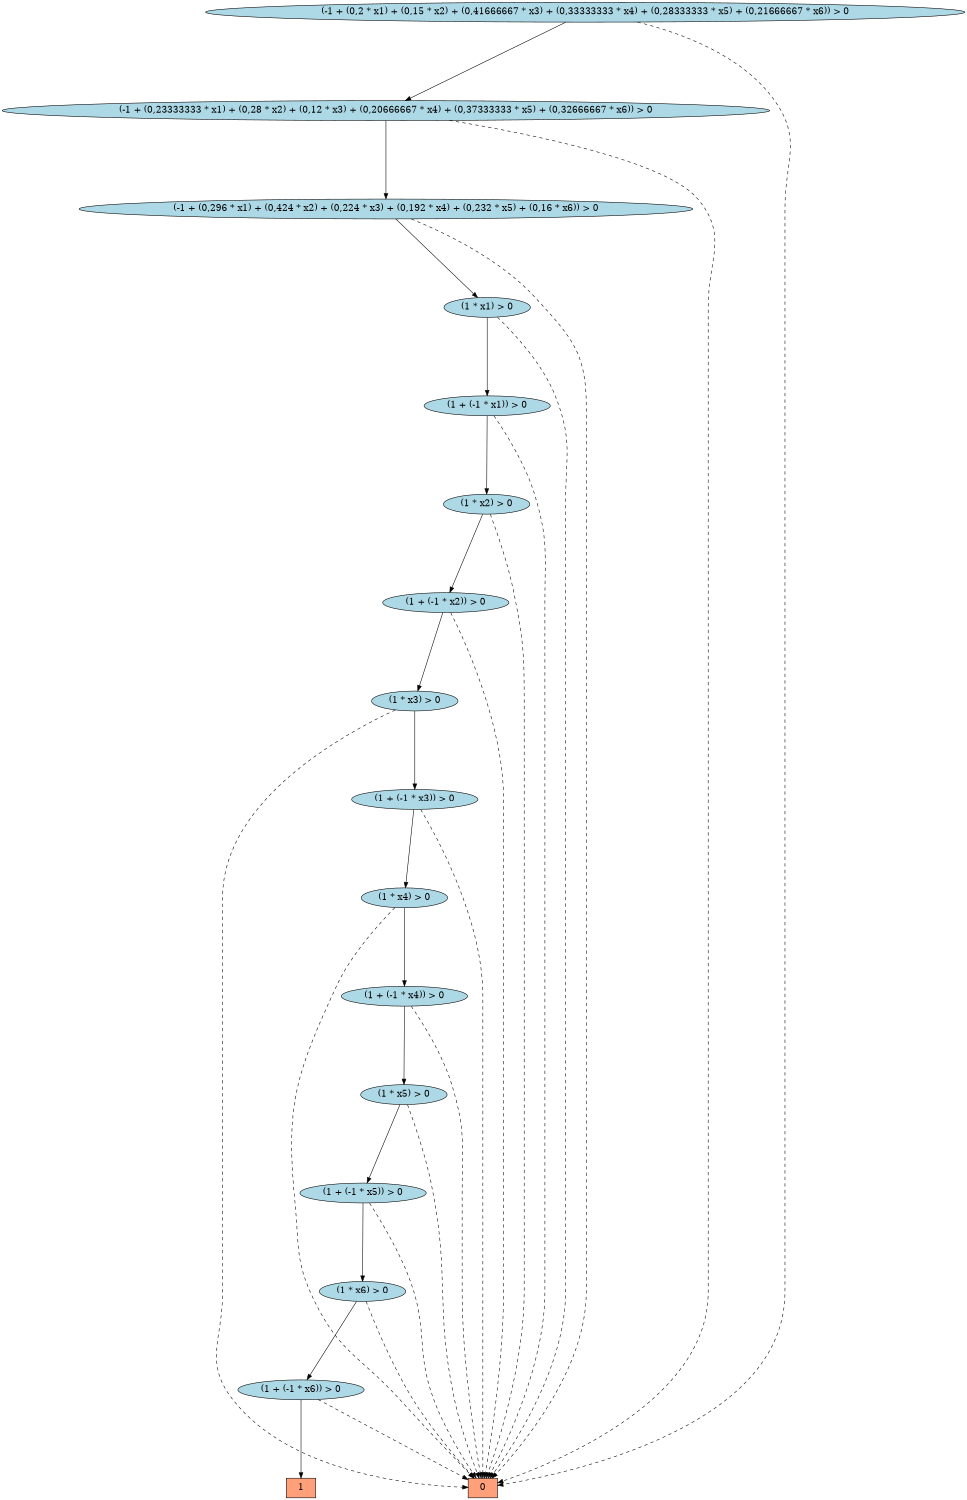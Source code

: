 digraph G { 
graph [ fontname = "Helvetica",fontsize="16",ratio = "auto",
        size="7.5,10",ranksep="2.00" ];
node [fontsize="16"];
"77" [label="(-1 + (0,2 * x1) + (0,15 * x2) + (0,41666667 * x3) + (0,33333333 * x4) + (0,28333333 * x5) + (0,21666667 * x6)) > 0",fillcolor=lightblue,color=black,shape=ellipse,style=filled];
"66" [label="(1 * x5) > 0",fillcolor=lightblue,color=black,shape=ellipse,style=filled];
"44" [label="(1 * x6) > 0",fillcolor=lightblue,color=black,shape=ellipse,style=filled];
"67" [label="(1 + (-1 * x4)) > 0",fillcolor=lightblue,color=black,shape=ellipse,style=filled];
"68" [label="(1 * x4) > 0",fillcolor=lightblue,color=black,shape=ellipse,style=filled];
"69" [label="(1 + (-1 * x3)) > 0",fillcolor=lightblue,color=black,shape=ellipse,style=filled];
"1" [label="0",fillcolor=lightsalmon,color=black,shape=box,style=filled];
"2" [label="1",fillcolor=lightsalmon,color=black,shape=box,style=filled];
"70" [label="(1 * x3) > 0",fillcolor=lightblue,color=black,shape=ellipse,style=filled];
"71" [label="(1 + (-1 * x2)) > 0",fillcolor=lightblue,color=black,shape=ellipse,style=filled];
"72" [label="(1 * x2) > 0",fillcolor=lightblue,color=black,shape=ellipse,style=filled];
"73" [label="(1 + (-1 * x1)) > 0",fillcolor=lightblue,color=black,shape=ellipse,style=filled];
"74" [label="(1 * x1) > 0",fillcolor=lightblue,color=black,shape=ellipse,style=filled];
"75" [label="(-1 + (0,296 * x1) + (0,424 * x2) + (0,224 * x3) + (0,192 * x4) + (0,232 * x5) + (0,16 * x6)) > 0",fillcolor=lightblue,color=black,shape=ellipse,style=filled];
"42" [label="(1 + (-1 * x6)) > 0",fillcolor=lightblue,color=black,shape=ellipse,style=filled];
"76" [label="(-1 + (0,23333333 * x1) + (0,28 * x2) + (0,12 * x3) + (0,20666667 * x4) + (0,37333333 * x5) + (0,32666667 * x6)) > 0",fillcolor=lightblue,color=black,shape=ellipse,style=filled];
"65" [label="(1 + (-1 * x5)) > 0",fillcolor=lightblue,color=black,shape=ellipse,style=filled];
"77" -> "1" [color=black,style=dashed];
"77" -> "76" [color=black,style=solid];
"66" -> "1" [color=black,style=dashed];
"66" -> "65" [color=black,style=solid];
"44" -> "1" [color=black,style=dashed];
"44" -> "42" [color=black,style=solid];
"67" -> "66" [color=black,style=solid];
"67" -> "1" [color=black,style=dashed];
"68" -> "1" [color=black,style=dashed];
"68" -> "67" [color=black,style=solid];
"69" -> "1" [color=black,style=dashed];
"69" -> "68" [color=black,style=solid];
"70" -> "1" [color=black,style=dashed];
"70" -> "69" [color=black,style=solid];
"71" -> "1" [color=black,style=dashed];
"71" -> "70" [color=black,style=solid];
"72" -> "1" [color=black,style=dashed];
"72" -> "71" [color=black,style=solid];
"73" -> "1" [color=black,style=dashed];
"73" -> "72" [color=black,style=solid];
"74" -> "1" [color=black,style=dashed];
"74" -> "73" [color=black,style=solid];
"75" -> "1" [color=black,style=dashed];
"75" -> "74" [color=black,style=solid];
"42" -> "1" [color=black,style=dashed];
"42" -> "2" [color=black,style=solid];
"76" -> "1" [color=black,style=dashed];
"76" -> "75" [color=black,style=solid];
"65" -> "44" [color=black,style=solid];
"65" -> "1" [color=black,style=dashed];
}
